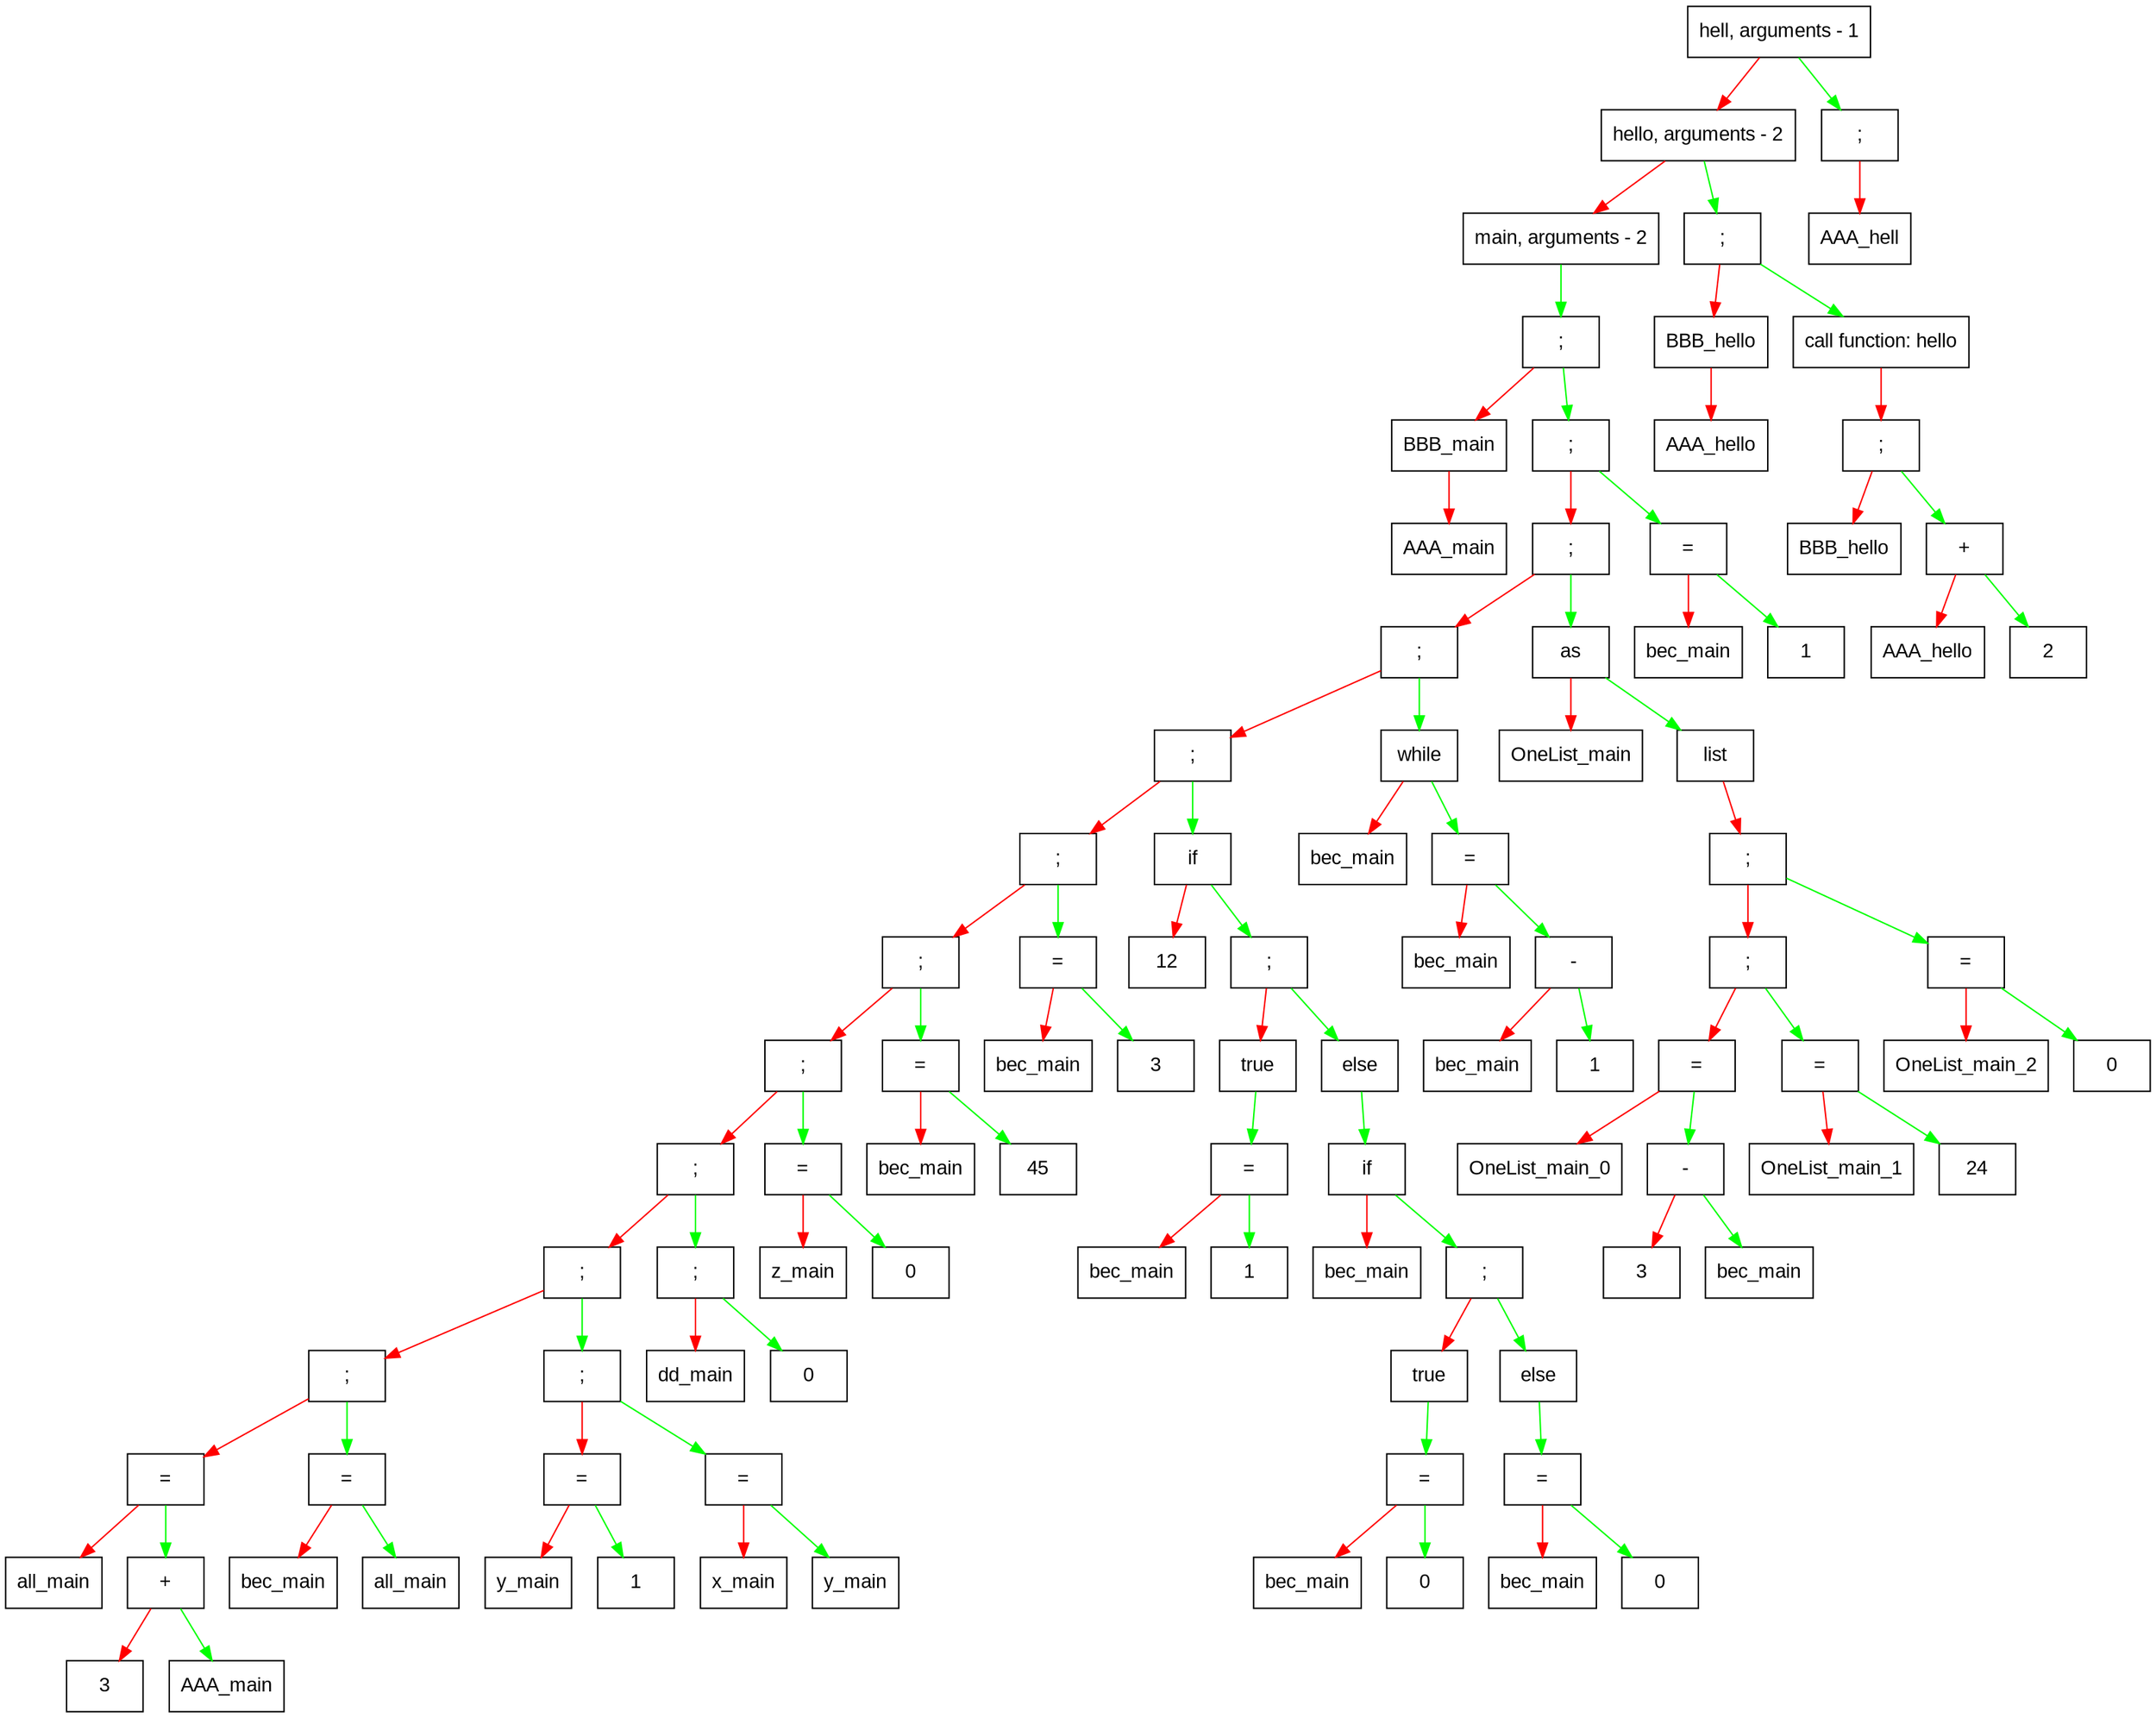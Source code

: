 digraph G{
 size="100" node [shape = record, fontname = Arial];
    elem000001cf21cfb0d0[label = " { hell, arguments - 1} "];
edge [color = red];
elem000001cf21cfb0d0 -> elem000001cf21cfac10;edge [color = green];
elem000001cf21cfb0d0 -> elem000001cf21cfc370;elem000001cf21cfac10[label = " { hello, arguments - 2} "];
edge [color = red];
elem000001cf21cfac10 -> elem000001cf21cf1630;edge [color = green];
elem000001cf21cfac10 -> elem000001cf21cfc2f0;elem000001cf21cf1630[label = " { main, arguments - 2} "];
edge [color = green];
elem000001cf21cf1630 -> elem000001cf21cfb450;elem000001cf21cfb450[label = " { ; } "];
edge [color = red];
elem000001cf21cfb450 -> elem000001cf21cf17e0;edge [color = green];
elem000001cf21cfb450 -> elem000001cf21cfc630;elem000001cf21cf17e0[label = " {BBB_main} "];
edge [color = red];
elem000001cf21cf17e0 -> elem000001cf21cf1750;elem000001cf21cf1750[label = " {AAA_main} "];
elem000001cf21cfc630[label = " { ; } "];
edge [color = red];
elem000001cf21cfc630 -> elem000001cf21cfcc70;edge [color = green];
elem000001cf21cfc630 -> elem000001cf21cfa850;elem000001cf21cfcc70[label = " { ; } "];
edge [color = red];
elem000001cf21cfcc70 -> elem000001cf21cfc930;edge [color = green];
elem000001cf21cfcc70 -> elem000001cf21cf9aa0;elem000001cf21cfc930[label = " { ; } "];
edge [color = red];
elem000001cf21cfc930 -> elem000001cf21cfc0f0;edge [color = green];
elem000001cf21cfc930 -> elem000001cf21cf8d60;elem000001cf21cfc0f0[label = " { ; } "];
edge [color = red];
elem000001cf21cfc0f0 -> elem000001cf21cfc170;edge [color = green];
elem000001cf21cfc0f0 -> elem000001cf21cf8c20;elem000001cf21cfc170[label = " { ; } "];
edge [color = red];
elem000001cf21cfc170 -> elem000001cf21cfc1f0;edge [color = green];
elem000001cf21cfc170 -> elem000001cf21cf7c80;elem000001cf21cfc1f0[label = " { ; } "];
edge [color = red];
elem000001cf21cfc1f0 -> elem000001cf21cfc0b0;edge [color = green];
elem000001cf21cfc1f0 -> elem000001cf21cf7d00;elem000001cf21cfc0b0[label = " { ; } "];
edge [color = red];
elem000001cf21cfc0b0 -> elem000001cf21cfc9f0;edge [color = green];
elem000001cf21cfc0b0 -> elem000001cf21cfcf70;elem000001cf21cfc9f0[label = " { ; } "];
edge [color = red];
elem000001cf21cfc9f0 -> elem000001cf21cfb710;edge [color = green];
elem000001cf21cfc9f0 -> elem000001cf21cfc770;elem000001cf21cfb710[label = " { ; } "];
edge [color = red];
elem000001cf21cfb710 -> elem000001cf21cfb2d0;edge [color = green];
elem000001cf21cfb710 -> elem000001cf21cfb690;elem000001cf21cfb2d0[label = " { ; } "];
edge [color = red];
elem000001cf21cfb2d0 -> elem000001cf21cf6b20;edge [color = green];
elem000001cf21cfb2d0 -> elem000001cf21cf6a00;elem000001cf21cf6b20[label = " { = } "];
edge [color = red];
elem000001cf21cf6b20 -> elem000001cf21cf6a90;edge [color = green];
elem000001cf21cf6b20 -> elem000001cf21cf7ac0;elem000001cf21cf6a90[label = " {all_main} "];
elem000001cf21cf7ac0[label = " { + } "];
edge [color = red];
elem000001cf21cf7ac0 -> elem000001cf21cf74b0;edge [color = green];
elem000001cf21cf7ac0 -> elem000001cf21cf7a00;elem000001cf21cf74b0[label = " {3} "];
elem000001cf21cf7a00[label = " {AAA_main} "];
elem000001cf21cf6a00[label = " { = } "];
edge [color = red];
elem000001cf21cf6a00 -> elem000001cf21cf6970;edge [color = green];
elem000001cf21cf6a00 -> elem000001cf21cfb290;elem000001cf21cf6970[label = " {bec_main} "];
elem000001cf21cfb290[label = " {all_main} "];
elem000001cf21cfb690[label = " { ; } "];
edge [color = red];
elem000001cf21cfb690 -> elem000001cf21cf78c0;edge [color = green];
elem000001cf21cfb690 -> elem000001cf21cf7880;elem000001cf21cf78c0[label = " { = } "];
edge [color = red];
elem000001cf21cf78c0 -> elem000001cf21cf7c40;edge [color = green];
elem000001cf21cf78c0 -> elem000001cf21cf7b80;elem000001cf21cf7c40[label = " {y_main} "];
elem000001cf21cf7b80[label = " {1} "];
elem000001cf21cf7880[label = " { = } "];
edge [color = red];
elem000001cf21cf7880 -> elem000001cf21cf7980;edge [color = green];
elem000001cf21cf7880 -> elem000001cf21cfb550;elem000001cf21cf7980[label = " {x_main} "];
elem000001cf21cfb550[label = " {y_main} "];
elem000001cf21cfc770[label = " { ; } "];
edge [color = red];
elem000001cf21cfc770 -> elem000001cf21cf7a40;edge [color = green];
elem000001cf21cfc770 -> elem000001cf21cfc130;elem000001cf21cf7a40[label = " {dd_main} "];
elem000001cf21cfc130[label = " {0} "];
elem000001cf21cfcf70[label = " { = } "];
edge [color = red];
elem000001cf21cfcf70 -> elem000001cf21cf7b00;edge [color = green];
elem000001cf21cfcf70 -> elem000001cf21cfc730;elem000001cf21cf7b00[label = " {z_main} "];
elem000001cf21cfc730[label = " {0} "];
elem000001cf21cf7d00[label = " { = } "];
edge [color = red];
elem000001cf21cf7d00 -> elem000001cf21cf7b40;edge [color = green];
elem000001cf21cf7d00 -> elem000001cf21cf7bc0;elem000001cf21cf7b40[label = " {bec_main} "];
elem000001cf21cf7bc0[label = " {45} "];
elem000001cf21cf7c80[label = " { = } "];
edge [color = red];
elem000001cf21cf7c80 -> elem000001cf21cf7c00;edge [color = green];
elem000001cf21cf7c80 -> elem000001cf21cf9ae0;elem000001cf21cf7c00[label = " {bec_main} "];
elem000001cf21cf9ae0[label = " {3} "];
elem000001cf21cf8c20[label = " {if} "];
edge [color = red];
elem000001cf21cf8c20 -> elem000001cf21cf9360;edge [color = green];
elem000001cf21cf8c20 -> elem000001cf21cfccf0;elem000001cf21cf9360[label = " {12} "];
elem000001cf21cfccf0[label = " { ; } "];
edge [color = red];
elem000001cf21cfccf0 -> elem000001cf21cf9960;edge [color = green];
elem000001cf21cfccf0 -> elem000001cf21cf8c60;elem000001cf21cf9960[label = " {true} "];
edge [color = green];
elem000001cf21cf9960 -> elem000001cf21cf8ca0;elem000001cf21cf8ca0[label = " { = } "];
edge [color = red];
elem000001cf21cf8ca0 -> elem000001cf21cf96e0;edge [color = green];
elem000001cf21cf8ca0 -> elem000001cf21cf9820;elem000001cf21cf96e0[label = " {bec_main} "];
elem000001cf21cf9820[label = " {1} "];
elem000001cf21cf8c60[label = " {else} "];
edge [color = green];
elem000001cf21cf8c60 -> elem000001cf21cf90e0;elem000001cf21cf90e0[label = " {if} "];
edge [color = red];
elem000001cf21cf90e0 -> elem000001cf21cf97e0;edge [color = green];
elem000001cf21cf90e0 -> elem000001cf21cfcb30;elem000001cf21cf97e0[label = " {bec_main} "];
elem000001cf21cfcb30[label = " { ; } "];
edge [color = red];
elem000001cf21cfcb30 -> elem000001cf21cf99a0;edge [color = green];
elem000001cf21cfcb30 -> elem000001cf21cf8ce0;elem000001cf21cf99a0[label = " {true} "];
edge [color = green];
elem000001cf21cf99a0 -> elem000001cf21cf93e0;elem000001cf21cf93e0[label = " { = } "];
edge [color = red];
elem000001cf21cf93e0 -> elem000001cf21cf9720;edge [color = green];
elem000001cf21cf93e0 -> elem000001cf21cf9060;elem000001cf21cf9720[label = " {bec_main} "];
elem000001cf21cf9060[label = " {0} "];
elem000001cf21cf8ce0[label = " {else} "];
edge [color = green];
elem000001cf21cf8ce0 -> elem000001cf21cf8ea0;elem000001cf21cf8ea0[label = " { = } "];
edge [color = red];
elem000001cf21cf8ea0 -> elem000001cf21cf8f20;edge [color = green];
elem000001cf21cf8ea0 -> elem000001cf21cf99e0;elem000001cf21cf8f20[label = " {bec_main} "];
elem000001cf21cf99e0[label = " {0} "];
elem000001cf21cf8d60[label = " {while} "];
edge [color = red];
elem000001cf21cf8d60 -> elem000001cf21cf9320;edge [color = green];
elem000001cf21cf8d60 -> elem000001cf21cf8d20;elem000001cf21cf9320[label = " {bec_main} "];
elem000001cf21cf8d20[label = " { = } "];
edge [color = red];
elem000001cf21cf8d20 -> elem000001cf21cf9a60;edge [color = green];
elem000001cf21cf8d20 -> elem000001cf21cf8de0;elem000001cf21cf9a60[label = " {bec_main} "];
elem000001cf21cf8de0[label = " { - } "];
edge [color = red];
elem000001cf21cf8de0 -> elem000001cf21cf91a0;edge [color = green];
elem000001cf21cf8de0 -> elem000001cf21cf9860;elem000001cf21cf91a0[label = " {bec_main} "];
elem000001cf21cf9860[label = " {1} "];
elem000001cf21cf9aa0[label = " {as} "];
edge [color = red];
elem000001cf21cf9aa0 -> elem000001cf21cf92e0;edge [color = green];
elem000001cf21cf9aa0 -> elem000001cf21cf9420;elem000001cf21cf92e0[label = " {OneList_main} "];
elem000001cf21cf9420[label = " {list} "];
edge [color = red];
elem000001cf21cf9420 -> elem000001cf21cfcbb0;elem000001cf21cfcbb0[label = " { ; } "];
edge [color = red];
elem000001cf21cfcbb0 -> elem000001cf21cfc3f0;edge [color = green];
elem000001cf21cfcbb0 -> elem000001cf21cfcc30;elem000001cf21cfc3f0[label = " { ; } "];
edge [color = red];
elem000001cf21cfc3f0 -> elem000001cf21cfcd30;edge [color = green];
elem000001cf21cfc3f0 -> elem000001cf21cfcaf0;elem000001cf21cfcd30[label = " { = } "];
edge [color = red];
elem000001cf21cfcd30 -> elem000001cf21cfc9b0;edge [color = green];
elem000001cf21cfcd30 -> elem000001cf21cfad10;elem000001cf21cfc9b0[label = " {OneList_main_0} "];
elem000001cf21cfad10[label = " { - } "];
edge [color = red];
elem000001cf21cfad10 -> elem000001cf21cfa950;edge [color = green];
elem000001cf21cfad10 -> elem000001cf21cfab10;elem000001cf21cfa950[label = " {3} "];
elem000001cf21cfab10[label = " {bec_main} "];
elem000001cf21cfcaf0[label = " { = } "];
edge [color = red];
elem000001cf21cfcaf0 -> elem000001cf21cfca30;edge [color = green];
elem000001cf21cfcaf0 -> elem000001cf21cfb410;elem000001cf21cfca30[label = " {OneList_main_1} "];
elem000001cf21cfb410[label = " {24} "];
elem000001cf21cfcc30[label = " { = } "];
edge [color = red];
elem000001cf21cfcc30 -> elem000001cf21cfc230;edge [color = green];
elem000001cf21cfcc30 -> elem000001cf21cfc1b0;elem000001cf21cfc230[label = " {OneList_main_2} "];
elem000001cf21cfc1b0[label = " {0} "];
elem000001cf21cfa850[label = " { = } "];
edge [color = red];
elem000001cf21cfa850 -> elem000001cf21cfaf10;edge [color = green];
elem000001cf21cfa850 -> elem000001cf21cfab50;elem000001cf21cfaf10[label = " {bec_main} "];
elem000001cf21cfab50[label = " {1} "];
elem000001cf21cfc2f0[label = " { ; } "];
edge [color = red];
elem000001cf21cfc2f0 -> elem000001cf21cfad90;edge [color = green];
elem000001cf21cfc2f0 -> elem000001cf21cfaed0;elem000001cf21cfad90[label = " {BBB_hello} "];
edge [color = red];
elem000001cf21cfad90 -> elem000001cf21cfab90;elem000001cf21cfab90[label = " {AAA_hello} "];
elem000001cf21cfaed0[label = " {call function: hello} "];
edge [color = red];
elem000001cf21cfaed0 -> elem000001cf21cfc530;elem000001cf21cfc530[label = " { ; } "];
edge [color = red];
elem000001cf21cfc530 -> elem000001cf21cfafd0;edge [color = green];
elem000001cf21cfc530 -> elem000001cf21cfa8d0;elem000001cf21cfafd0[label = " {BBB_hello} "];
elem000001cf21cfa8d0[label = " { + } "];
edge [color = red];
elem000001cf21cfa8d0 -> elem000001cf21cfb590;edge [color = green];
elem000001cf21cfa8d0 -> elem000001cf21cfb1d0;elem000001cf21cfb590[label = " {AAA_hello} "];
elem000001cf21cfb1d0[label = " {2} "];
elem000001cf21cfc370[label = " { ; } "];
edge [color = red];
elem000001cf21cfc370 -> elem000001cf21cfb390;elem000001cf21cfb390[label = " {AAA_hell} "];
}